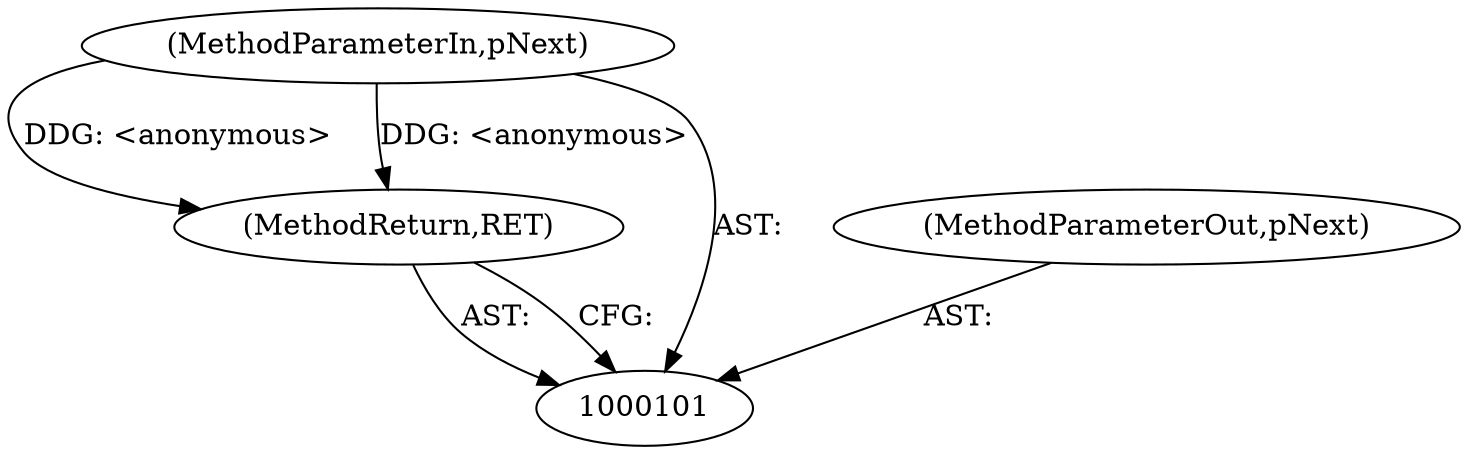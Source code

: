 digraph "0_Android_04839626ed859623901ebd3a5fd483982186b59d_109" {
"1000102" [label="(MethodParameterIn,pNext)"];
"1000109" [label="(MethodParameterOut,pNext)"];
"1000104" [label="(MethodReturn,RET)"];
"1000102" -> "1000101"  [label="AST: "];
"1000102" -> "1000104"  [label="DDG: <anonymous>"];
"1000109" -> "1000101"  [label="AST: "];
"1000104" -> "1000101"  [label="AST: "];
"1000104" -> "1000101"  [label="CFG: "];
"1000102" -> "1000104"  [label="DDG: <anonymous>"];
}
